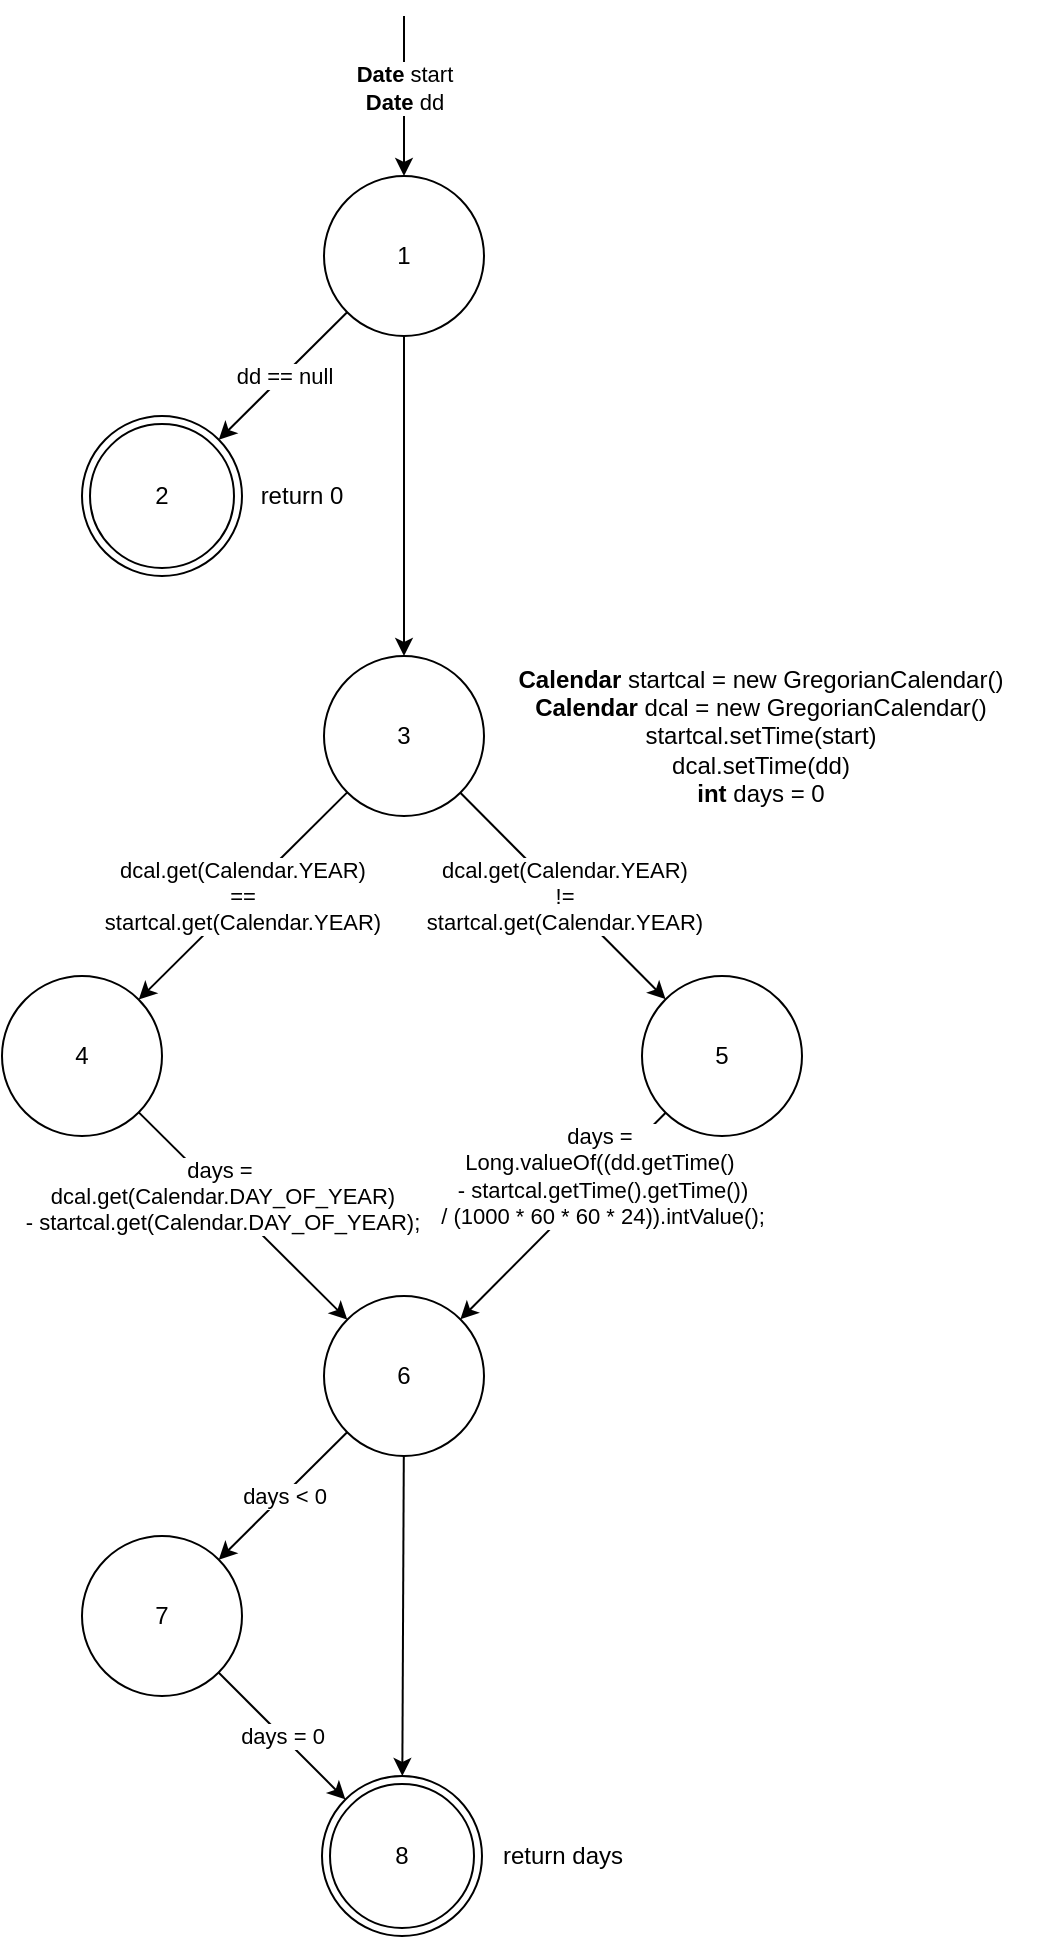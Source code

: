 <mxfile version="14.4.4" type="github">
  <diagram id="UM3WVpeibrlkxJAehlGA" name="Page-1">
    <mxGraphModel dx="2012" dy="670" grid="1" gridSize="10" guides="1" tooltips="1" connect="1" arrows="1" fold="1" page="1" pageScale="1" pageWidth="827" pageHeight="1169" math="0" shadow="0">
      <root>
        <mxCell id="0" />
        <mxCell id="1" parent="0" />
        <mxCell id="k5tLRSTYVWDchBb2EewC-1" value="dd == null" style="edgeStyle=none;rounded=0;orthogonalLoop=1;jettySize=auto;html=1;" parent="1" source="k5tLRSTYVWDchBb2EewC-3" target="k5tLRSTYVWDchBb2EewC-9" edge="1">
          <mxGeometry relative="1" as="geometry" />
        </mxCell>
        <mxCell id="k5tLRSTYVWDchBb2EewC-2" value="" style="edgeStyle=none;rounded=0;orthogonalLoop=1;jettySize=auto;html=1;" parent="1" source="k5tLRSTYVWDchBb2EewC-3" target="k5tLRSTYVWDchBb2EewC-7" edge="1">
          <mxGeometry relative="1" as="geometry" />
        </mxCell>
        <mxCell id="k5tLRSTYVWDchBb2EewC-3" value="1" style="ellipse;whiteSpace=wrap;html=1;aspect=fixed;" parent="1" vertex="1">
          <mxGeometry x="-439" y="120" width="80" height="80" as="geometry" />
        </mxCell>
        <mxCell id="k5tLRSTYVWDchBb2EewC-4" value="&lt;b&gt;Date &lt;/b&gt;start&lt;br&gt;&lt;b&gt;Date &lt;/b&gt;dd" style="endArrow=classic;html=1;entryX=0.5;entryY=0;entryDx=0;entryDy=0;" parent="1" target="k5tLRSTYVWDchBb2EewC-3" edge="1">
          <mxGeometry x="-0.111" width="50" height="50" relative="1" as="geometry">
            <mxPoint x="-399" y="40" as="sourcePoint" />
            <mxPoint x="-1210" y="130" as="targetPoint" />
            <mxPoint as="offset" />
          </mxGeometry>
        </mxCell>
        <mxCell id="k5tLRSTYVWDchBb2EewC-5" value="dcal.get(Calendar.YEAR) &lt;br&gt;==&lt;br&gt;startcal.get(Calendar.YEAR)" style="edgeStyle=none;rounded=0;orthogonalLoop=1;jettySize=auto;html=1;" parent="1" source="k5tLRSTYVWDchBb2EewC-7" target="k5tLRSTYVWDchBb2EewC-12" edge="1">
          <mxGeometry relative="1" as="geometry" />
        </mxCell>
        <mxCell id="k5tLRSTYVWDchBb2EewC-6" value="dcal.get(Calendar.YEAR)&lt;br&gt;!=&lt;br&gt;startcal.get(Calendar.YEAR)" style="edgeStyle=none;rounded=0;orthogonalLoop=1;jettySize=auto;html=1;" parent="1" source="k5tLRSTYVWDchBb2EewC-7" target="k5tLRSTYVWDchBb2EewC-14" edge="1">
          <mxGeometry relative="1" as="geometry" />
        </mxCell>
        <mxCell id="k5tLRSTYVWDchBb2EewC-7" value="3" style="ellipse;whiteSpace=wrap;html=1;aspect=fixed;" parent="1" vertex="1">
          <mxGeometry x="-439" y="360" width="80" height="80" as="geometry" />
        </mxCell>
        <mxCell id="k5tLRSTYVWDchBb2EewC-9" value="2" style="ellipse;shape=doubleEllipse;whiteSpace=wrap;html=1;aspect=fixed;" parent="1" vertex="1">
          <mxGeometry x="-560" y="240" width="80" height="80" as="geometry" />
        </mxCell>
        <mxCell id="k5tLRSTYVWDchBb2EewC-10" value="&lt;b&gt;Calendar&lt;/b&gt; startcal = new GregorianCalendar()&lt;br&gt;&lt;b&gt;Calendar&lt;/b&gt;&amp;nbsp;dcal = new GregorianCalendar()&lt;br&gt;startcal.setTime(start)&lt;br&gt;dcal.setTime(dd)&lt;br&gt;&lt;b&gt;int&lt;/b&gt; days = 0" style="text;html=1;strokeColor=none;fillColor=none;align=center;verticalAlign=middle;whiteSpace=wrap;rounded=0;" parent="1" vertex="1">
          <mxGeometry x="-360" y="360" width="279" height="80" as="geometry" />
        </mxCell>
        <mxCell id="k5tLRSTYVWDchBb2EewC-11" value="&lt;div&gt;days =&amp;nbsp;&lt;/div&gt;&lt;div&gt;dcal.get(Calendar.DAY_OF_YEAR)&lt;/div&gt;&lt;div&gt;&lt;span&gt;     &lt;/span&gt;- startcal.get(Calendar.DAY_OF_YEAR);&lt;/div&gt;" style="edgeStyle=none;rounded=0;orthogonalLoop=1;jettySize=auto;html=1;" parent="1" source="k5tLRSTYVWDchBb2EewC-12" target="k5tLRSTYVWDchBb2EewC-17" edge="1">
          <mxGeometry x="-0.197" relative="1" as="geometry">
            <mxPoint as="offset" />
          </mxGeometry>
        </mxCell>
        <mxCell id="k5tLRSTYVWDchBb2EewC-12" value="4" style="ellipse;whiteSpace=wrap;html=1;aspect=fixed;" parent="1" vertex="1">
          <mxGeometry x="-600" y="520" width="80" height="80" as="geometry" />
        </mxCell>
        <mxCell id="k5tLRSTYVWDchBb2EewC-13" value="&lt;div&gt;days =&amp;nbsp;&lt;/div&gt;&lt;div&gt;Long.valueOf((dd.getTime()&amp;nbsp;&lt;/div&gt;&lt;div&gt;- startcal.getTime().getTime())&lt;/div&gt;&lt;div&gt;&lt;span&gt;     &lt;/span&gt;/ (1000 * 60 * 60 * 24)).intValue();&lt;/div&gt;" style="edgeStyle=none;rounded=0;orthogonalLoop=1;jettySize=auto;html=1;" parent="1" source="k5tLRSTYVWDchBb2EewC-14" target="k5tLRSTYVWDchBb2EewC-17" edge="1">
          <mxGeometry x="-0.384" relative="1" as="geometry">
            <mxPoint as="offset" />
          </mxGeometry>
        </mxCell>
        <mxCell id="k5tLRSTYVWDchBb2EewC-14" value="5" style="ellipse;whiteSpace=wrap;html=1;aspect=fixed;" parent="1" vertex="1">
          <mxGeometry x="-280" y="520" width="80" height="80" as="geometry" />
        </mxCell>
        <mxCell id="k5tLRSTYVWDchBb2EewC-15" value="" style="edgeStyle=none;rounded=0;orthogonalLoop=1;jettySize=auto;html=1;" parent="1" source="k5tLRSTYVWDchBb2EewC-17" target="k5tLRSTYVWDchBb2EewC-18" edge="1">
          <mxGeometry relative="1" as="geometry" />
        </mxCell>
        <mxCell id="k5tLRSTYVWDchBb2EewC-16" value="days &amp;lt; 0" style="edgeStyle=none;rounded=0;orthogonalLoop=1;jettySize=auto;html=1;" parent="1" source="k5tLRSTYVWDchBb2EewC-17" target="k5tLRSTYVWDchBb2EewC-20" edge="1">
          <mxGeometry relative="1" as="geometry" />
        </mxCell>
        <mxCell id="k5tLRSTYVWDchBb2EewC-17" value="6" style="ellipse;whiteSpace=wrap;html=1;aspect=fixed;" parent="1" vertex="1">
          <mxGeometry x="-439" y="680" width="80" height="80" as="geometry" />
        </mxCell>
        <mxCell id="k5tLRSTYVWDchBb2EewC-18" value="8" style="ellipse;shape=doubleEllipse;whiteSpace=wrap;html=1;aspect=fixed;" parent="1" vertex="1">
          <mxGeometry x="-440" y="920" width="80" height="80" as="geometry" />
        </mxCell>
        <mxCell id="k5tLRSTYVWDchBb2EewC-19" value="days = 0" style="edgeStyle=none;rounded=0;orthogonalLoop=1;jettySize=auto;html=1;" parent="1" source="k5tLRSTYVWDchBb2EewC-20" target="k5tLRSTYVWDchBb2EewC-18" edge="1">
          <mxGeometry relative="1" as="geometry" />
        </mxCell>
        <mxCell id="k5tLRSTYVWDchBb2EewC-20" value="7" style="ellipse;whiteSpace=wrap;html=1;aspect=fixed;" parent="1" vertex="1">
          <mxGeometry x="-560" y="800" width="80" height="80" as="geometry" />
        </mxCell>
        <mxCell id="k5tLRSTYVWDchBb2EewC-21" value="return days" style="text;html=1;strokeColor=none;fillColor=none;align=center;verticalAlign=middle;whiteSpace=wrap;rounded=0;" parent="1" vertex="1">
          <mxGeometry x="-359" y="950" width="79" height="20" as="geometry" />
        </mxCell>
        <mxCell id="Dz6-iuL3_gnIOit-Od3i-2" value="return 0" style="text;html=1;strokeColor=none;fillColor=none;align=center;verticalAlign=middle;whiteSpace=wrap;rounded=0;" vertex="1" parent="1">
          <mxGeometry x="-480" y="270" width="60" height="20" as="geometry" />
        </mxCell>
      </root>
    </mxGraphModel>
  </diagram>
</mxfile>
